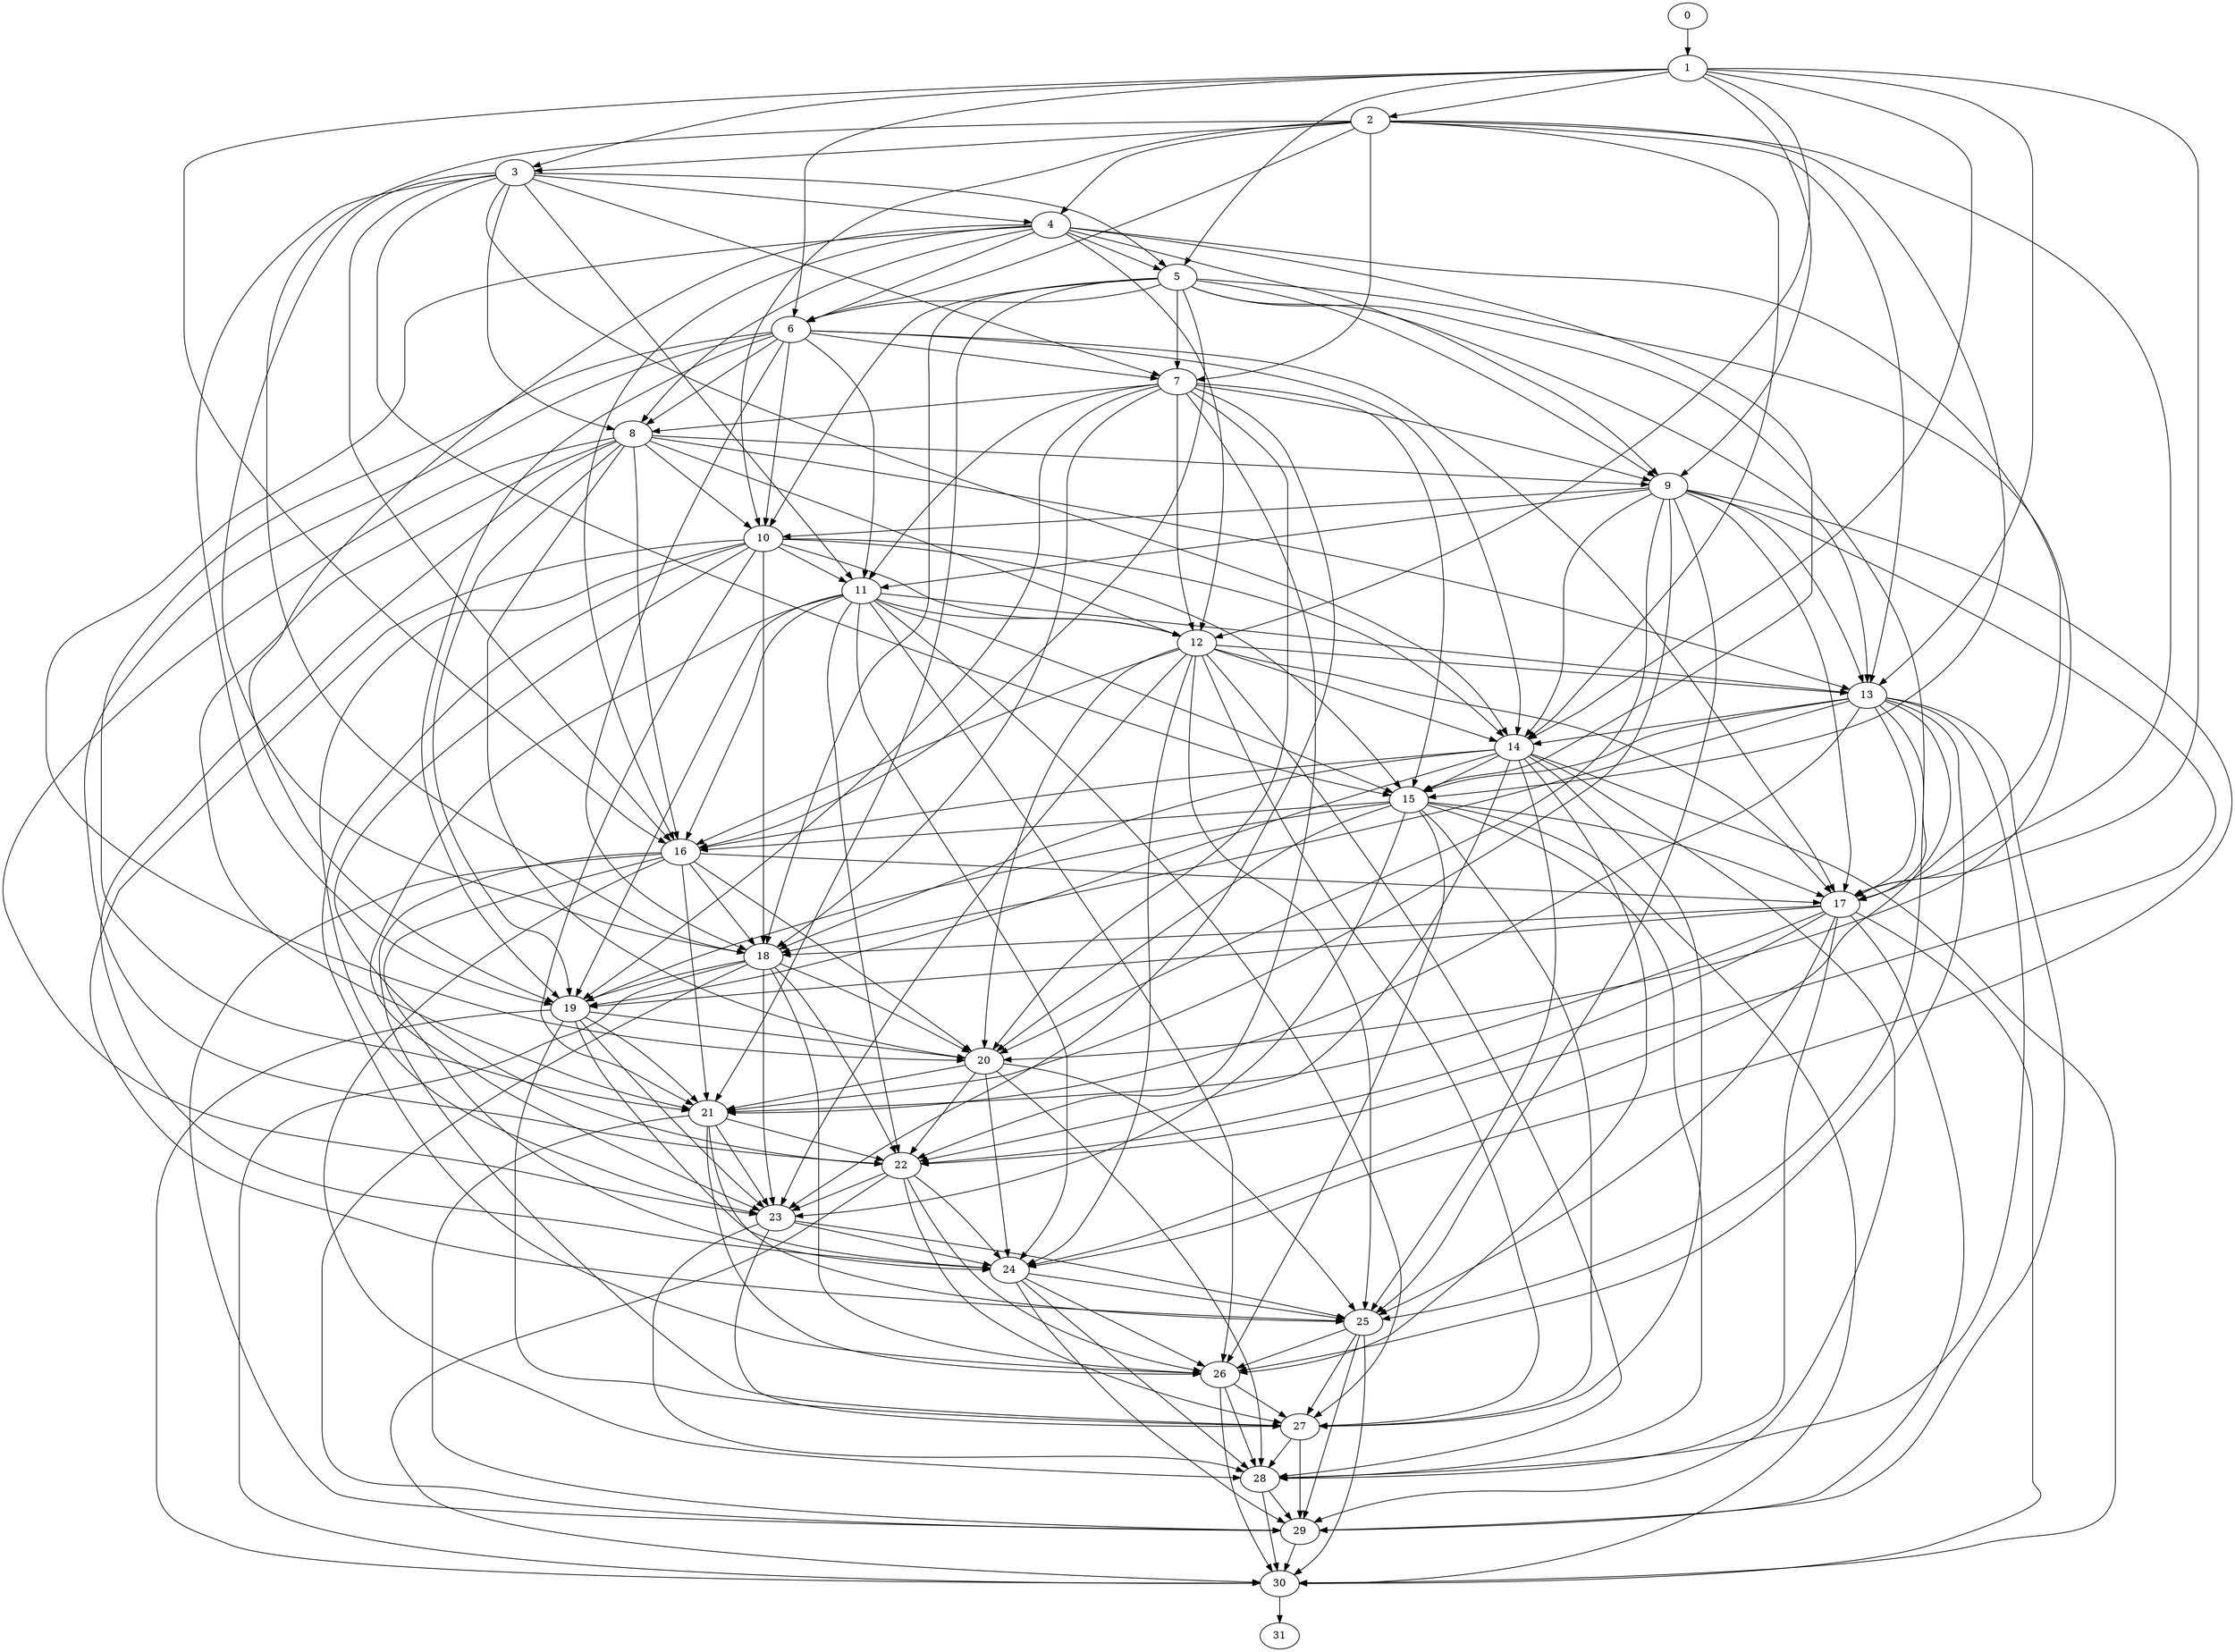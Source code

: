 digraph G {
1->2
1->3
1->5
1->6
1->9
1->12
1->13
1->14
1->16
1->17
2->3
2->4
2->6
2->7
2->10
2->13
2->14
2->15
2->17
2->18
3->4
3->5
3->7
3->8
3->11
3->14
3->15
3->16
3->18
3->19
4->5
4->6
4->8
4->9
4->12
4->15
4->16
4->17
4->19
4->20
5->6
5->7
5->9
5->10
5->13
5->16
5->17
5->18
5->20
5->21
6->7
6->8
6->10
6->11
6->14
6->17
6->18
6->19
6->21
6->22
7->8
7->9
7->11
7->12
7->15
7->18
7->19
7->20
7->22
7->23
8->9
8->10
8->12
8->13
8->16
8->19
8->20
8->21
8->23
8->24
9->10
9->11
9->13
9->14
9->17
9->20
9->21
9->22
9->24
9->25
10->11
10->12
10->14
10->15
10->18
10->21
10->22
10->23
10->25
10->26
11->12
11->13
11->15
11->16
11->19
11->22
11->23
11->24
11->26
11->27
12->13
12->14
12->16
12->17
12->20
12->23
12->24
12->25
12->27
12->28
13->14
13->15
13->17
13->18
13->21
13->24
13->25
13->26
13->28
13->29
14->15
14->16
14->18
14->19
14->22
14->25
14->26
14->27
14->29
14->30
15->16
15->17
15->19
15->20
15->23
15->26
15->27
15->28
15->30
16->17
16->18
16->20
16->21
16->24
16->27
16->28
16->29
17->18
17->19
17->21
17->22
17->25
17->28
17->29
17->30
18->19
18->20
18->22
18->23
18->26
18->29
18->30
19->20
19->21
19->23
19->24
19->27
19->30
20->21
20->22
20->24
20->25
20->28
21->22
21->23
21->25
21->26
21->29
22->23
22->24
22->26
22->27
22->30
23->24
23->25
23->27
23->28
24->25
24->26
24->28
24->29
25->26
25->27
25->29
25->30
26->27
26->28
26->30
27->28
27->29
28->29
28->30
29->30
30->31
0->1
}

